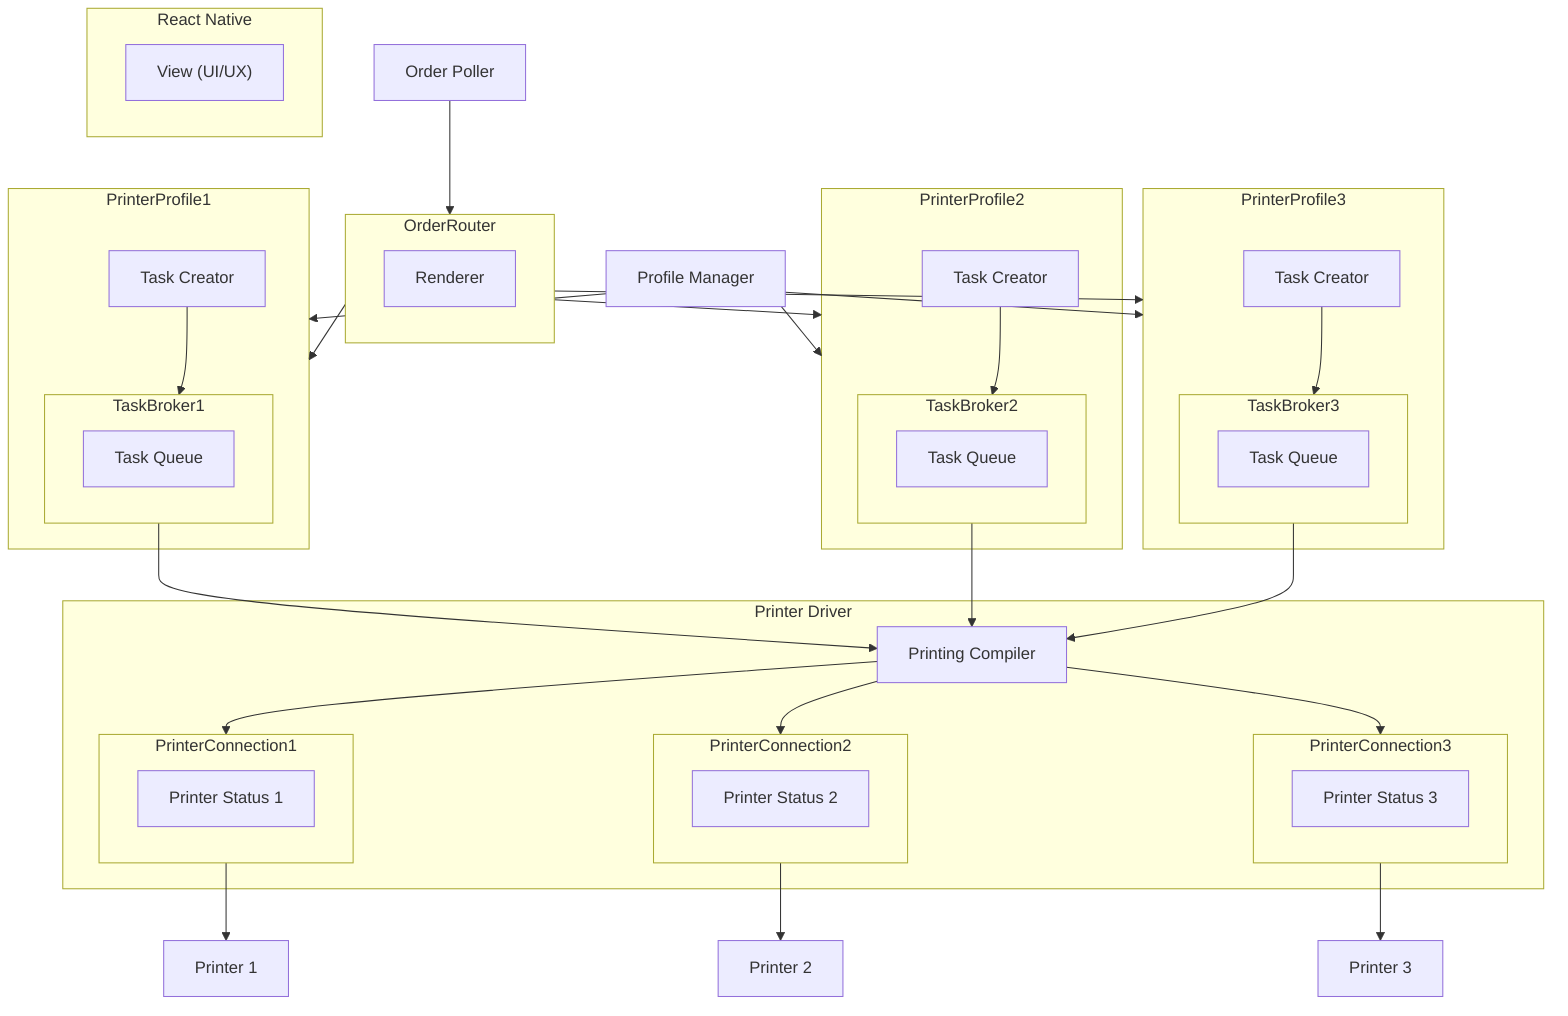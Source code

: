 flowchart TD
    OP[Order Poller]
    R[Renderer]
    TC1[Task Creator]
    TC2[Task Creator]
    TC3[Task Creator]
    TQ1[Task Queue]
    TQ2[Task Queue]
    TQ3[Task Queue]
    PC[Printing Compiler]
    P1[Printer 1]
    P2[Printer 2]
    P3[Printer 3]
    PS1[Printer Status 1]
    PS2[Printer Status 2]
    PS3[Printer Status 3]
    PM[Profile Manager]
    V[View #40;UI/UX#41;]

    OP --> OrderRouter

    OrderRouter --> PrinterProfile1
    OrderRouter --> PrinterProfile2
    OrderRouter --> PrinterProfile3

    PM --> PrinterProfile1
    PM --> PrinterProfile2
    PM --> PrinterProfile3
    
    TaskBroker1 --> PC
    TaskBroker2 --> PC
    TaskBroker3 --> PC

    PC --> PrinterConnection1
    PC --> PrinterConnection2
    PC --> PrinterConnection3

    PrinterConnection1 --> P1
    PrinterConnection2 --> P2
    PrinterConnection3 --> P3

    subgraph OrderRouter
        R
    end

    subgraph PrinterProfile1
        TC1
        TC1 --> TaskBroker1
        subgraph TaskBroker1
            TQ1
        end     
    end

    subgraph PrinterProfile2
        TC2
        TC2 --> TaskBroker2
        subgraph TaskBroker2
            TQ2
        end     
    end

    subgraph PrinterProfile3
        TC3
        TC3 --> TaskBroker3
        subgraph TaskBroker3
            TQ3
        end     
    end

    subgraph Printer Driver
        PC
        subgraph PrinterConnection1
            PS1
        end
        subgraph PrinterConnection2
            PS2
        end
        subgraph PrinterConnection3
            PS3
        end
    end
    
    subgraph React Native
        V
    end